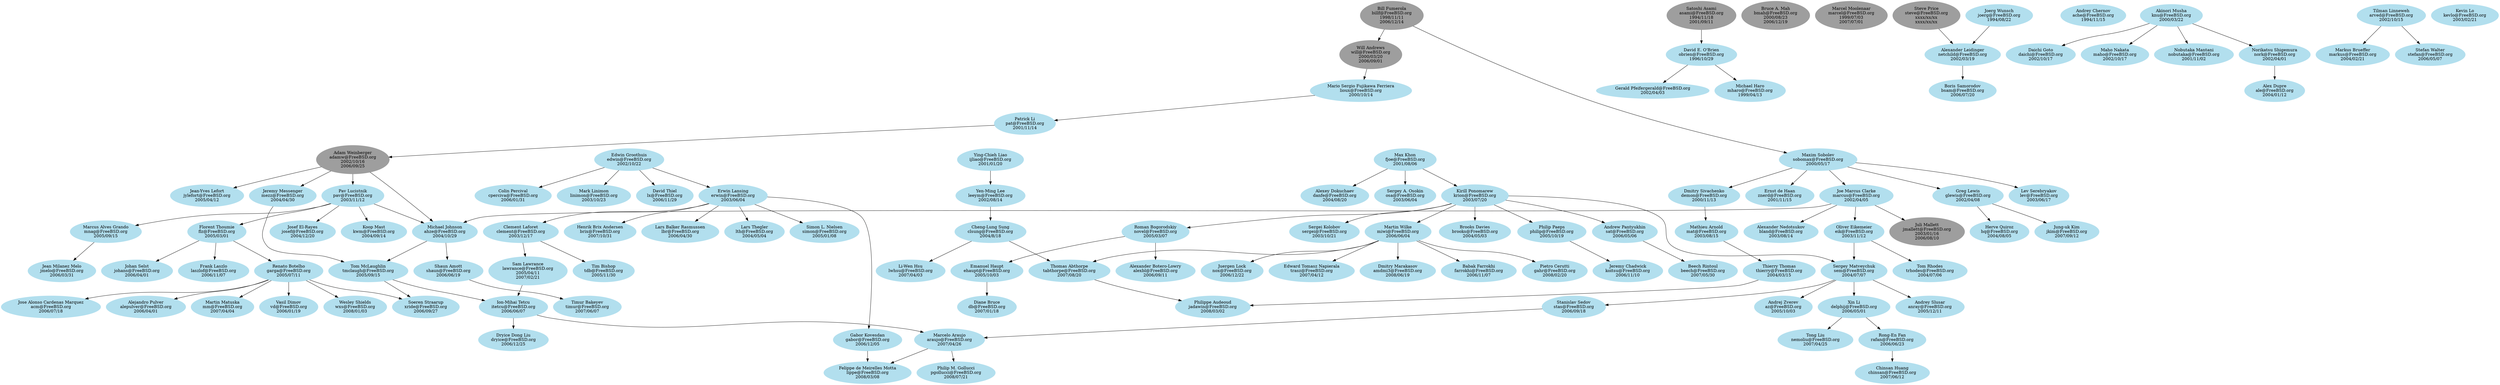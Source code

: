 # $FreeBSD$

# This file is meant to list all FreeBSD ports committers and describe the
# mentor-mentee relationships between them.
# The graphical output can be generated from this file with the following
# command:
# $ dot -T png -o file.png committers-ports.dot
#
# The dot binary is part of the graphics/graphviz port.

digraph ports {

# Node definitions follow this example:
#
#   foo [label="Foo Bar\nfoo@FreeBSD.org\n????/??/??"]
#
# ????/??/?? is the date when the commit bit was obtained, usually the one you
# can find looking at CVS logs for the access (or avail) file under CVSROOT.
#
# For returned commit bits, the node definition will follow this example:
#
#   foo [label="Foo Bar\nfoo@FreeBSD.org\n????/??/??\n????/??/??"]
#
# The first date is the same as for an active committer, the second date is
# the date when the commit bit has been returned. Again, check CVS logs.

node [color=grey62, style=filled, bgcolor=black];

# Alumni go here.. Try to keep things sorted.

adamw [label="Adam Weinberger\nadamw@FreeBSD.org\n2002/10/16\n2006/09/25"]
asami [label="Satoshi Asami\nasami@FreeBSD.org\n1994/11/18\n2001/09/11"]
billf [label="Bill Fumerola\nbillf@FreeBSD.org\n1998/11/11\n2006/12/14"]
bmah [label="Bruce A. Mah\nbmah@FreeBSD.org\n2000/08/23\n2006/12/19"]
jmallett [label="Juli Mallett\njmallett@FreeBSD.org\n2003/01/16\n2006/08/10"]
marcel [label="Marcel Moolenaar\nmarcel@FreeBSD.org\n1999/07/03\n2007/07/01"]
steve [label="Steve Price\nsteve@FreeBSD.org\nxxxx/xx/xx\nxxxx/xx/xx"]
will [label="Will Andrews\nwill@FreeBSD.org\n2000/03/20\n2006/09/01"]

node [color=lightblue2, style=filled, bgcolor=black];

# Current ports committers go here. Try to keep things sorted.

ache [label="Andrey Chernov\nache@FreeBSD.org\n1994/11/15"]
acm [label="Jose Alonso Cardenas Marquez\nacm@FreeBSD.org\n2006/07/18"]
ahze [label="Michael Johnson\nahze@FreeBSD.org\n2004/10/29"]
ale [label="Alex Dupre\nale@FreeBSD.org\n2004/01/12"]
alepulver [label="Alejandro Pulver\nalepulver@FreeBSD.org\n2006/04/01"]
alexbl [label="Alexander Botero-Lowry\nalexbl@FreeBSD.org\n2006/09/11"]
amdmi3 [label="Dmitry Marakasov\namdmi3@FreeBSD.org\n2008/06/19"]
anray [label="Andrey Slusar\nanray@FreeBSD.org\n2005/12/11"]
araujo [label="Marcelo Araujo\naraujo@FreeBSD.org\n2007/04/26"]
arved [label="Tilman Linneweh\narved@FreeBSD.org\n2002/10/15"]
az [label="Andrej Zverev\naz@FreeBSD.org\n2005/10/03"]
beech [label="Beech Rintoul\nbeech@FreeBSD.org\n2007/05/30"]
bland [label="Alexander Nedotsukov\nbland@FreeBSD.org\n2003/08/14"]
brix [label="Henrik Brix Andersen\nbrix@FreeBSD.org\n2007/10/31"]
brooks [label="Brooks Davies\nbrooks@FreeBSD.org\n2004/05/03"]
bsam [label="Boris Samorodov\nbsam@FreeBSD.org\n2006/07/20"]
chinsan [label="Chinsan Huang\nchinsan@FreeBSD.org\n2007/06/12"]
clement [label="Clement Laforet\nclement@FreeBSD.org\n2003/12/17"]
clsung [label="Cheng-Lung Sung\nclsung@FreeBSD.org\n2004/8/18"]
cperciva [label="Colin Percival\ncperciva@FreeBSD.org\n2006/01/31"]
daichi [label="Daichi Goto\ndaichi@FreeBSD.org\n2002/10/17"]
danfe [label="Alexey Dokuchaev\ndanfe@FreeBSD.org\n2004/08/20"]
db [label="Diane Bruce\ndb@FreeBSD.org\n2007/01/18"]
delphij [label="Xin Li\ndelphij@FreeBSD.org\n2006/05/01"]
demon [label="Dmitry Sivachenko\ndemon@FreeBSD.org\n2000/11/13"]
dryice [label="Dryice Dong Liu\ndryice@FreeBSD.org\n2006/12/25"]
edwin [label="Edwin Groothuis\nedwin@FreeBSD.org\n2002/10/22"]
ehaupt [label="Emanuel Haupt\nehaupt@FreeBSD.org\n2005/10/03"]
eik [label="Oliver Eikemeier\neik@FreeBSD.org\n2003/11/12"]
erwin [label="Erwin Lansing\nerwin@FreeBSD.org\n2003/06/04"]
farrokhi [label="Babak Farrokhi\nfarrokhi@FreeBSD.org\n2006/11/07"]
fjoe [label="Max Khon\nfjoe@FreeBSD.org\n2001/08/06"]
flz [label="Florent Thoumie\nflz@FreeBSD.org\n2005/03/01"]
gabor [label="Gabor Kovesdan\ngabor@FreeBSD.org\n2006/12/05"]
gahr [label="Pietro Cerutti\ngahr@FreeBSD.org\n2008/02/20"]
garga [label="Renato Botelho\ngarga@FreeBSD.org\n2005/07/11"]
gerald [label="Gerald Pfeifer\gerald@FreeBSD.org\n2002/04/03"]
glewis [label="Greg Lewis\nglewis@FreeBSD.org\n2002/04/08"]
hq [label="Herve Quiroz\nhq@FreeBSD.org\n2004/08/05"]
ijliao [label="Ying-Chieh Liao\nijliao@FreeBSD.org\n2001/01/20"]
itetcu [label="Ion-Mihai Tetcu\nitetcu@FreeBSD.org\n2006/06/07"]
jadawin [label="Philippe Audeoud\njadawin@FreeBSD.org\n2008/03/02"]
jkim [label="Jung-uk Kim\njkim@FreeBSD.org\n2007/09/12"]
jmelo [label="Jean Milanez Melo\njmelo@FreeBSD.org\n2006/03/31"]
joerg [label="Joerg Wunsch\njoerg@FreeBSD.org\n1994/08/22"]
johans [label="Johan Selst\njohans@FreeBSD.org\n2006/04/01"]
josef [label="Josef El-Rayes\njosef@FreeBSD.org\n2004/12/20"]
jylefort [label="Jean-Yves Lefort\njylefort@FreeBSD.org\n2005/04/12"]
kevlo [label="Kevin Lo\nkevlo@FreeBSD.org\n2003/02/21"]
knu [label="Akinori Musha\nknu@FreeBSD.org\n2000/03/22"]
krion [label="Kirill Ponomarew\nkrion@FreeBSD.org\n2003/07/20"]
kwm [label="Koop Mast\nkwm@FreeBSD.org\n2004/09/14"]
koitsu [label="Jeremy Chadwick\nkoitsu@FreeBSD.org\n2006/11/10"]
laszlof [label="Frank Laszlo\nlaszlof@FreeBSD.org\n2006/11/07"]
lawrance [label="Sam Lawrance\nlawrance@FreeBSD.org\n2005/04/11\n2007/02/21"]
lbr [label="Lars Balker Rasmussen\nlbr@FreeBSD.org\n2006/04/30"]
leeym [label="Yen-Ming Lee\nleeym@FreeBSD.org\n2002/08/14"]
lev [label="Lev Serebryakov\nlev@FreeBSD.org\n2003/06/17"]
linimon [label="Mark Linimon\nlinimon@FreeBSD.org\n2003/10/23"]
lioux [label="Mario Sergio Fujikawa Ferriera\nlioux@FreeBSD.org\n2000/10/14"]
lippe [label="Felippe de Meirelles Motta\nlippe@FreeBSD.org\n2008/03/08"]
lth [label="Lars Thegler\nlth@FreeBSD.org\n2004/05/04"]
lwhsu [label="Li-Wen Hsu\nlwhsu@FreeBSD.org\n2007/04/03"]
lx [label="David Thiel\nlx@FreeBSD.org\n2006/11/29"]
maho [label="Maho Nakata\nmaho@FreeBSD.org\n2002/10/17"]
marcus [label="Joe Marcus Clarke\nmarcus@FreeBSD.org\n2002/04/05"]
markus [label="Markus Brueffer\nmarkus@FreeBSD.org\n2004/02/21"]
mat [label="Mathieu Arnold\nmat@FreeBSD.org\n2003/08/15"]
mezz [label="Jeremy Messenger\nmezz@FreeBSD.org\n2004/04/30"]
miwi [label="Martin Wilke\nmiwi@FreeBSD.org\n2006/06/04"]
mm [label="Martin Matuska\nmm@FreeBSD.org\n2007/04/04"]
mnag [label="Marcus Alves Grando\nmnag@FreeBSD.org\n2005/09/15"]
nemoliu [label="Tong Liu\nnemoliu@FreeBSD.org\n2007/04/25"]
netchild [label="Alexander Leidinger\nnetchild@FreeBSD.org\n2002/03/19"]
nobutaka [label="Nobutaka Mantani\nnobutaka@FreeBSD.org\n2001/11/02"]
nork [label="Norikatsu Shigemura\nnork@FreeBSD.org\n2002/04/01"]
novel [label="Roman Bogorodskiy\nnovel@FreeBSD.org\n2005/03/07"]
nox [label="Juergen Lock\nnox@FreeBSD.org\n2006/12/22"]
obrien [label="David E. O'Brien\nobrien@FreeBSD.org\n1996/10/29"]
mharo [label="Michael Haro\nmharo@FreeBSD.org\n1999/04/13"]
osa [label="Sergey A. Osokin\nosa@FreeBSD.org\n2003/06/04"]
pat [label="Patrick Li\npat@FreeBSD.org\n2001/11/14"]
pav [label="Pav Lucistnik\npav@FreeBSD.org\n2003/11/12"]
philip [label="Philip Paeps\nphilip@FreeBSD.org\n2005/10/19"]
pgollucci [label="Philip M. Gollucci\npgollucci@FreeBSD.org\n2008/07/21"]
rafan [label="Rong-En Fan\nrafan@FreeBSD.org\n2006/06/23"]
sat [label="Andrew Pantyukhin\nsat@FreeBSD.org\n2006/05/06"]
sem [label="Sergey Matveychuk\nsem@FreeBSD.org\n2004/07/07"]
sergei [label="Sergei Kolobov\nsergei@FreeBSD.org\n2003/10/21"]
shaun [label="Shaun Amott\nshaun@FreeBSD.org\n2006/06/19"]
simon [label="Simon L. Nielsen\nsimon@FreeBSD.org\n2005/01/08"]
sobomax[label="Maxim Sobolev\nsobomax@FreeBSD.org\n2000/05/17"]
stas [label="Stanislav Sedov\nstas@FreeBSD.org\n2006/09/18"]
stefan [label="Stefan Walter\nstefan@FreeBSD.org\n2006/05/07"]
tabthorpe [label="Thomas Abthorpe\ntabthorpe@FreeBSD.org\n2007/08/20"]
tdb [label="Tim Bishop\ntdb@FreeBSD.org\n2005/11/30"]
timur [label="Timur Bakeyev\ntimur@FreeBSD.org\n2007/06/07"]
trasz [label="Edward Tomasz Napierala\ntrasz@FreeBSD.org\n2007/04/12"]
trhodes [label="Tom Rhodes\ntrhodes@FreeBSD.org\n2004/07/06"]
thierry [label="Thierry Thomas\nthierry@FreeBSD.org\n2004/03/15"]
tmclaugh [label="Tom McLaughlin\ntmclaugh@FreeBSD.org\n2005/09/15"]
vd [label="Vasil Dimov\nvd@FreeBSD.org\n2006/01/19"]
wxs [label="Wesley Shields\nwxs@FreeBSD.org\n2008/01/03"]
xride [label="Soeren Straarup\nxride@FreeBSD.org\n2006/09/27"]
znerd [label="Ernst de Haan\nznerd@FreeBSD.org\n2001/11/15"]

# Here are the mentor/mentee relationships.
# Group together all the mentees for a particular mentor.
# Keep the list sorted by mentor login.

adamw -> ahze
adamw -> jylefort
adamw -> mezz
adamw -> pav

ahze -> shaun
ahze -> tmclaugh

araujo -> lippe
araujo -> pgollucci

arved -> markus
arved -> stefan

asami -> obrien

billf -> sobomax
billf -> will

clement -> tdb
clement -> lawrance

clsung -> lwhsu
clsung -> tabthorpe

delphij -> nemoliu
delphij -> rafan

demon -> mat

edwin -> cperciva
edwin -> erwin
edwin -> linimon
edwin -> lx

ehaupt -> db

eik -> sem
eik -> trhodes

erwin -> brix
erwin -> clement
erwin -> gabor
erwin -> lbr
erwin -> lth
erwin -> simon

fjoe -> danfe
fjoe -> krion
fjoe -> osa

flz -> garga
flz -> johans
flz -> laszlof

gabor -> lippe

garga -> acm
garga -> alepulver
garga -> mm
garga -> vd
garga -> wxs
garga -> xride

glewis -> hq
glewis -> jkim

ijliao -> leeym

itetcu -> araujo
itetcu -> dryice

joerg -> netchild

knu -> daichi
knu -> maho
knu -> nobutaka
knu -> nork

krion -> brooks
krion -> miwi
krion -> novel
krion -> philip
krion -> sat
krion -> sem
krion -> sergei

lawrance -> itetcu

leeym -> clsung

lioux -> pat

marcus -> ahze
marcus -> bland
marcus -> eik
marcus -> jmallett

mat -> thierry

mezz -> tmclaugh

miwi -> amdmi3
miwi -> farrokhi
miwi -> gahr
miwi -> nox
miwi -> tabthorpe
miwi -> trasz

mnag -> jmelo

netchild -> bsam

nork -> ale

novel -> alexbl
novel -> ehaupt

obrien -> mharo
obrien -> gerald

pat -> adamw

pav -> ahze
pav -> flz
pav -> josef
pav -> kwm
pav -> mnag

philip -> koitsu

rafan -> chinsan

sat -> beech

sem -> az
sem -> anray
sem -> delphij
sem -> stas

shaun -> timur

sobomax -> demon
sobomax -> glewis
sobomax -> lev
sobomax -> marcus
sobomax -> znerd

stas -> araujo

steve -> netchild

tabthorpe -> jadawin

thierry -> jadawin

tmclaugh -> itetcu
tmclaugh -> xride

will -> lioux

}
